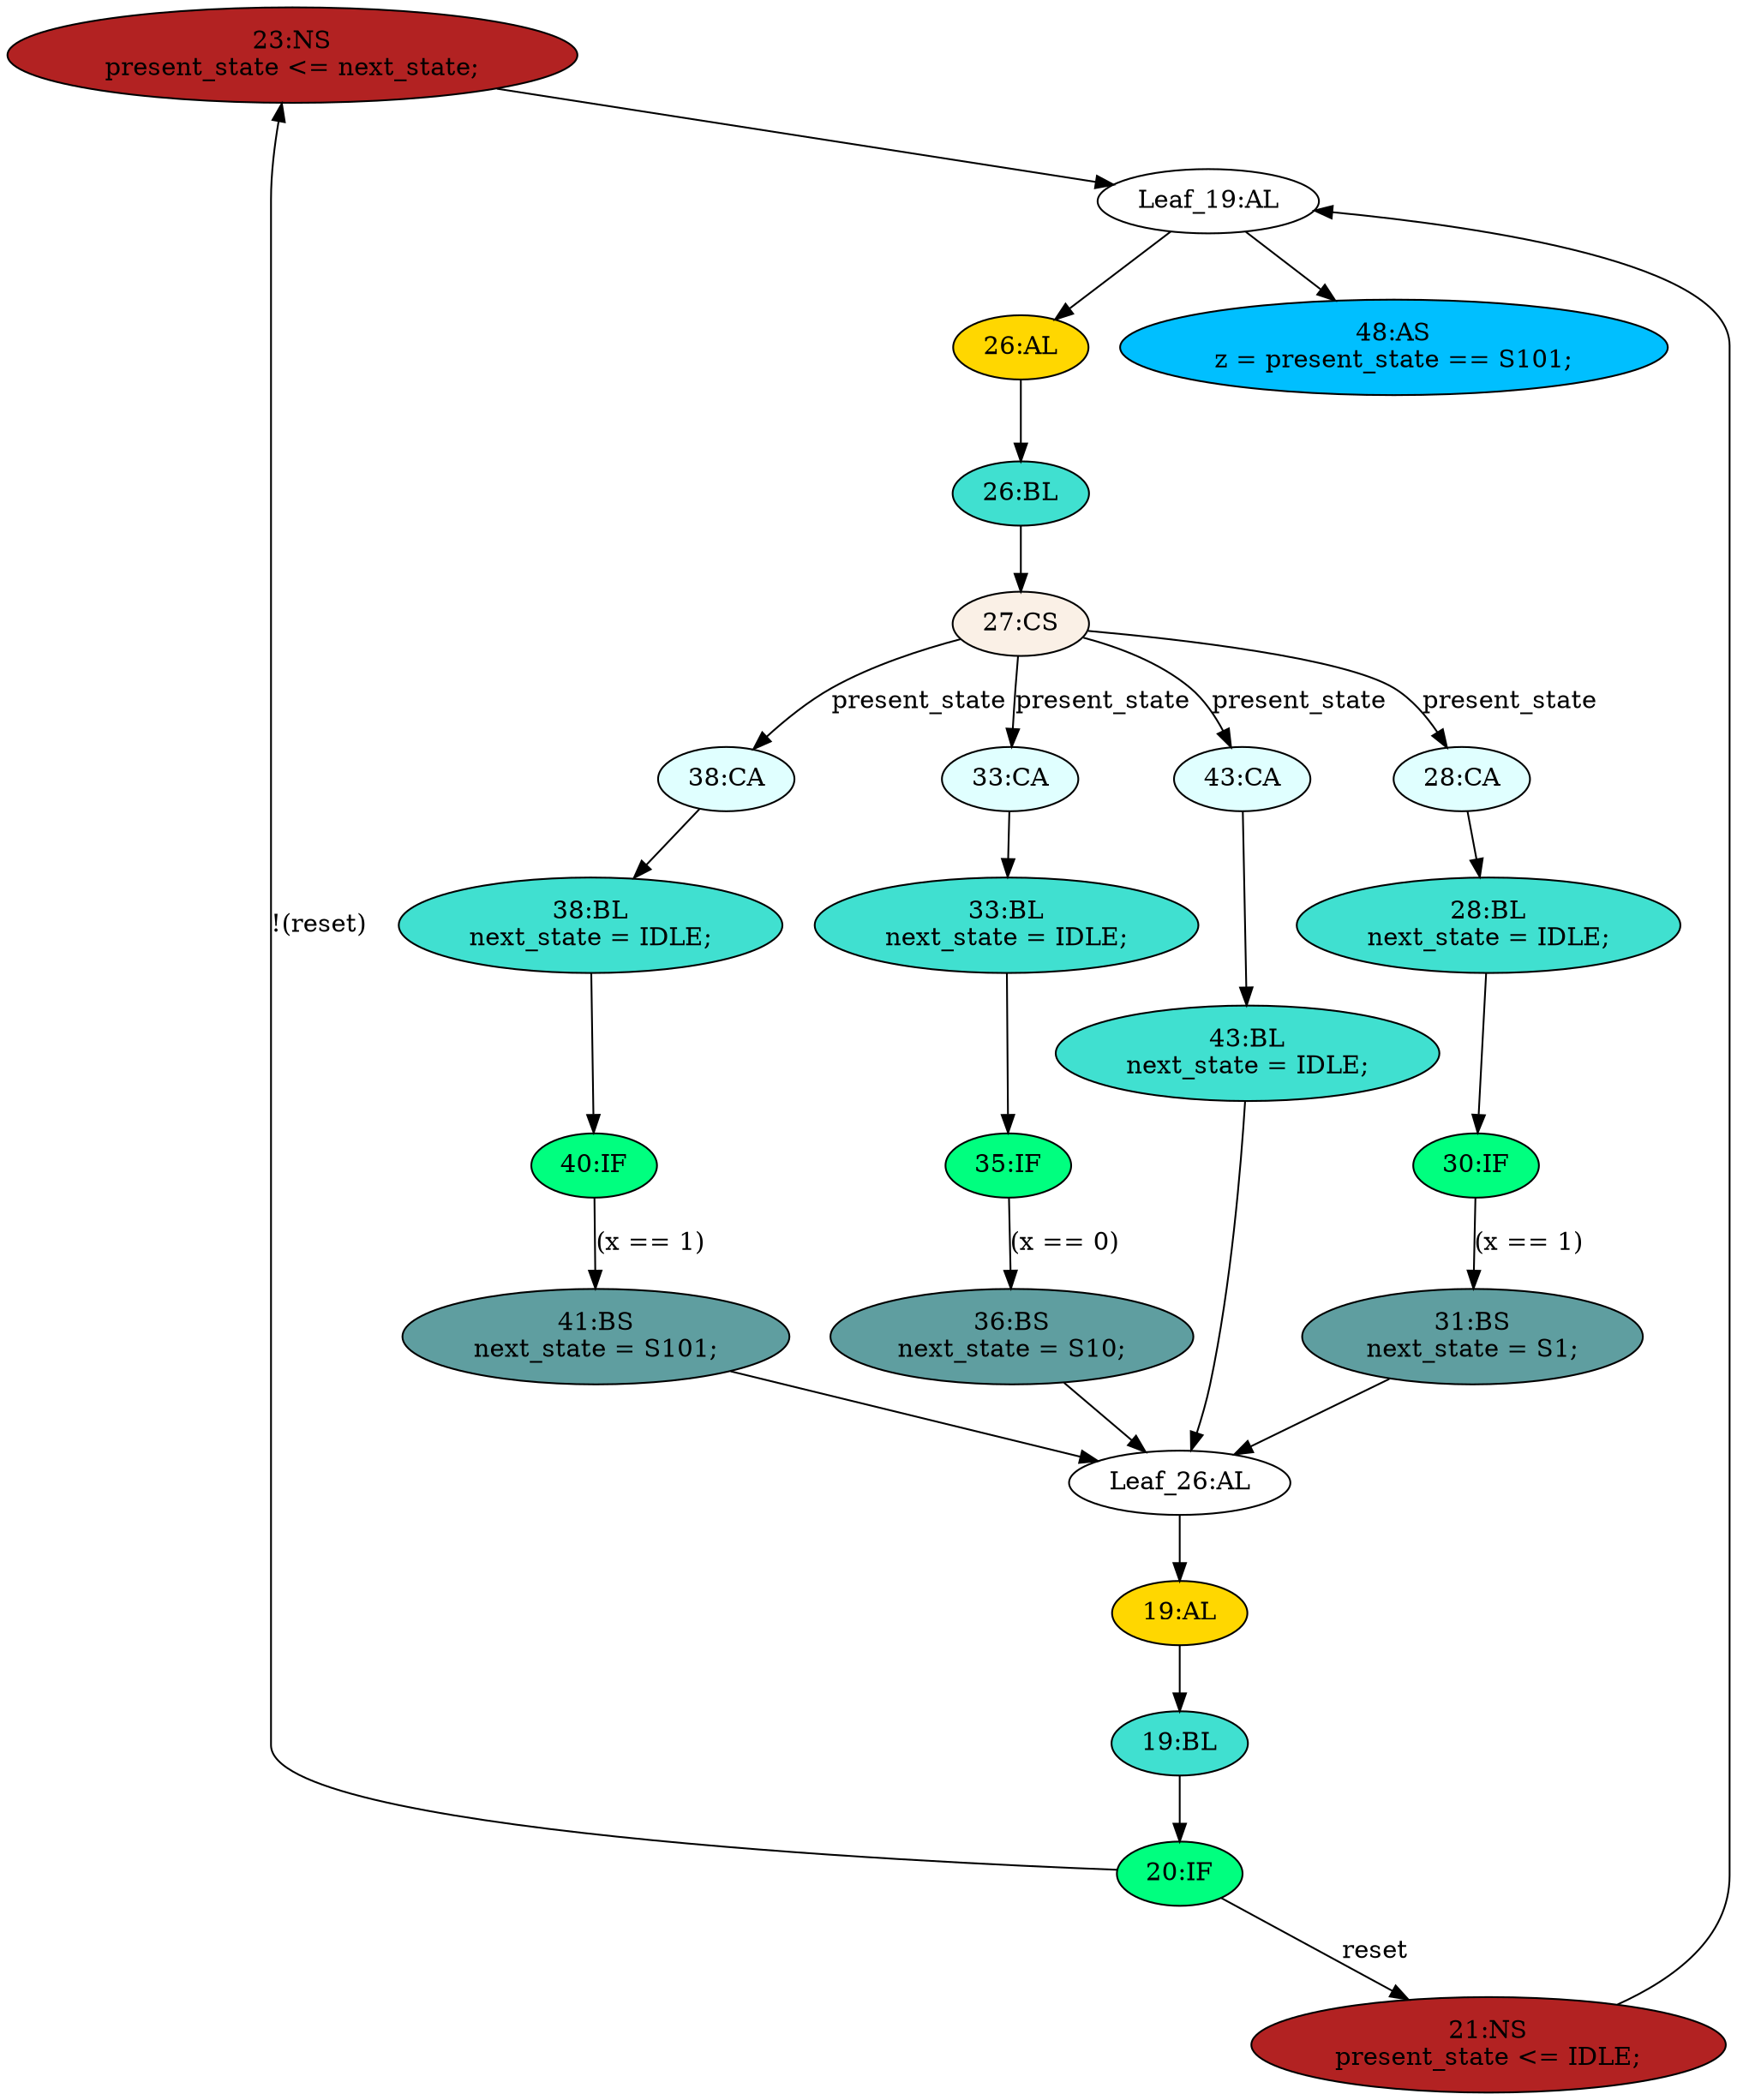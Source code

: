 strict digraph "compose( ,  )" {
	node [label="\N"];
	"23:NS"	[ast="<pyverilog.vparser.ast.NonblockingSubstitution object at 0x7fd1c52b1050>",
		fillcolor=firebrick,
		label="23:NS
present_state <= next_state;",
		statements="[<pyverilog.vparser.ast.NonblockingSubstitution object at 0x7fd1c52b1050>]",
		style=filled,
		typ=NonblockingSubstitution];
	"Leaf_19:AL"	[def_var="['present_state']",
		label="Leaf_19:AL"];
	"23:NS" -> "Leaf_19:AL"	[cond="[]",
		lineno=None];
	"27:CS"	[ast="<pyverilog.vparser.ast.CaseStatement object at 0x7fd1c4f18910>",
		fillcolor=linen,
		label="27:CS",
		statements="[]",
		style=filled,
		typ=CaseStatement];
	"38:CA"	[ast="<pyverilog.vparser.ast.Case object at 0x7fd1c4f18310>",
		fillcolor=lightcyan,
		label="38:CA",
		statements="[]",
		style=filled,
		typ=Case];
	"27:CS" -> "38:CA"	[cond="['present_state']",
		label=present_state,
		lineno=27];
	"33:CA"	[ast="<pyverilog.vparser.ast.Case object at 0x7fd1c53dee50>",
		fillcolor=lightcyan,
		label="33:CA",
		statements="[]",
		style=filled,
		typ=Case];
	"27:CS" -> "33:CA"	[cond="['present_state']",
		label=present_state,
		lineno=27];
	"43:CA"	[ast="<pyverilog.vparser.ast.Case object at 0x7fd1c4f18610>",
		fillcolor=lightcyan,
		label="43:CA",
		statements="[]",
		style=filled,
		typ=Case];
	"27:CS" -> "43:CA"	[cond="['present_state']",
		label=present_state,
		lineno=27];
	"28:CA"	[ast="<pyverilog.vparser.ast.Case object at 0x7fd1c52bdc50>",
		fillcolor=lightcyan,
		label="28:CA",
		statements="[]",
		style=filled,
		typ=Case];
	"27:CS" -> "28:CA"	[cond="['present_state']",
		label=present_state,
		lineno=27];
	"38:BL"	[ast="<pyverilog.vparser.ast.Block object at 0x7fd1c4f18a50>",
		fillcolor=turquoise,
		label="38:BL
next_state = IDLE;",
		statements="[<pyverilog.vparser.ast.BlockingSubstitution object at 0x7fd1c4f18810>]",
		style=filled,
		typ=Block];
	"40:IF"	[ast="<pyverilog.vparser.ast.IfStatement object at 0x7fd1c4f18890>",
		fillcolor=springgreen,
		label="40:IF",
		statements="[]",
		style=filled,
		typ=IfStatement];
	"38:BL" -> "40:IF"	[cond="[]",
		lineno=None];
	"35:IF"	[ast="<pyverilog.vparser.ast.IfStatement object at 0x7fd1c4f18b10>",
		fillcolor=springgreen,
		label="35:IF",
		statements="[]",
		style=filled,
		typ=IfStatement];
	"36:BS"	[ast="<pyverilog.vparser.ast.BlockingSubstitution object at 0x7fd1c4f18d10>",
		fillcolor=cadetblue,
		label="36:BS
next_state = S10;",
		statements="[<pyverilog.vparser.ast.BlockingSubstitution object at 0x7fd1c4f18d10>]",
		style=filled,
		typ=BlockingSubstitution];
	"35:IF" -> "36:BS"	[cond="['x']",
		label="(x == 0)",
		lineno=35];
	"31:BS"	[ast="<pyverilog.vparser.ast.BlockingSubstitution object at 0x7fd1c532ad90>",
		fillcolor=cadetblue,
		label="31:BS
next_state = S1;",
		statements="[<pyverilog.vparser.ast.BlockingSubstitution object at 0x7fd1c532ad90>]",
		style=filled,
		typ=BlockingSubstitution];
	"Leaf_26:AL"	[def_var="['next_state']",
		label="Leaf_26:AL"];
	"31:BS" -> "Leaf_26:AL"	[cond="[]",
		lineno=None];
	"33:BL"	[ast="<pyverilog.vparser.ast.Block object at 0x7fd1c532a310>",
		fillcolor=turquoise,
		label="33:BL
next_state = IDLE;",
		statements="[<pyverilog.vparser.ast.BlockingSubstitution object at 0x7fd1c532ae50>]",
		style=filled,
		typ=Block];
	"33:BL" -> "35:IF"	[cond="[]",
		lineno=None];
	"26:BL"	[ast="<pyverilog.vparser.ast.Block object at 0x7fd1c52a6650>",
		fillcolor=turquoise,
		label="26:BL",
		statements="[]",
		style=filled,
		typ=Block];
	"26:BL" -> "27:CS"	[cond="[]",
		lineno=None];
	"30:IF"	[ast="<pyverilog.vparser.ast.IfStatement object at 0x7fd1c56c1610>",
		fillcolor=springgreen,
		label="30:IF",
		statements="[]",
		style=filled,
		typ=IfStatement];
	"30:IF" -> "31:BS"	[cond="['x']",
		label="(x == 1)",
		lineno=30];
	"20:IF"	[ast="<pyverilog.vparser.ast.IfStatement object at 0x7fd1c52b1450>",
		fillcolor=springgreen,
		label="20:IF",
		statements="[]",
		style=filled,
		typ=IfStatement];
	"20:IF" -> "23:NS"	[cond="['reset']",
		label="!(reset)",
		lineno=20];
	"21:NS"	[ast="<pyverilog.vparser.ast.NonblockingSubstitution object at 0x7fd1c524e4d0>",
		fillcolor=firebrick,
		label="21:NS
present_state <= IDLE;",
		statements="[<pyverilog.vparser.ast.NonblockingSubstitution object at 0x7fd1c524e4d0>]",
		style=filled,
		typ=NonblockingSubstitution];
	"20:IF" -> "21:NS"	[cond="['reset']",
		label=reset,
		lineno=20];
	"48:AS"	[ast="<pyverilog.vparser.ast.Assign object at 0x7fd1c4f18710>",
		def_var="['z']",
		fillcolor=deepskyblue,
		label="48:AS
z = present_state == S101;",
		statements="[]",
		style=filled,
		typ=Assign,
		use_var="['present_state']"];
	"Leaf_19:AL" -> "48:AS";
	"26:AL"	[ast="<pyverilog.vparser.ast.Always object at 0x7fd1c52bd6d0>",
		clk_sens=False,
		fillcolor=gold,
		label="26:AL",
		sens="[]",
		statements="[]",
		style=filled,
		typ=Always,
		use_var="['x', 'present_state']"];
	"Leaf_19:AL" -> "26:AL";
	"43:BL"	[ast="<pyverilog.vparser.ast.Block object at 0x7fd1c4f18a90>",
		fillcolor=turquoise,
		label="43:BL
next_state = IDLE;",
		statements="[<pyverilog.vparser.ast.BlockingSubstitution object at 0x7fd1c4f18ad0>]",
		style=filled,
		typ=Block];
	"43:BL" -> "Leaf_26:AL"	[cond="[]",
		lineno=None];
	"28:BL"	[ast="<pyverilog.vparser.ast.Block object at 0x7fd1c52a6090>",
		fillcolor=turquoise,
		label="28:BL
next_state = IDLE;",
		statements="[<pyverilog.vparser.ast.BlockingSubstitution object at 0x7fd1c52a6d10>]",
		style=filled,
		typ=Block];
	"28:BL" -> "30:IF"	[cond="[]",
		lineno=None];
	"41:BS"	[ast="<pyverilog.vparser.ast.BlockingSubstitution object at 0x7fd1c4f18fd0>",
		fillcolor=cadetblue,
		label="41:BS
next_state = S101;",
		statements="[<pyverilog.vparser.ast.BlockingSubstitution object at 0x7fd1c4f18fd0>]",
		style=filled,
		typ=BlockingSubstitution];
	"41:BS" -> "Leaf_26:AL"	[cond="[]",
		lineno=None];
	"19:BL"	[ast="<pyverilog.vparser.ast.Block object at 0x7fd1c52a3ed0>",
		fillcolor=turquoise,
		label="19:BL",
		statements="[]",
		style=filled,
		typ=Block];
	"19:BL" -> "20:IF"	[cond="[]",
		lineno=None];
	"40:IF" -> "41:BS"	[cond="['x']",
		label="(x == 1)",
		lineno=40];
	"38:CA" -> "38:BL"	[cond="[]",
		lineno=None];
	"36:BS" -> "Leaf_26:AL"	[cond="[]",
		lineno=None];
	"26:AL" -> "26:BL"	[cond="[]",
		lineno=None];
	"19:AL"	[ast="<pyverilog.vparser.ast.Always object at 0x7fd1c52a3210>",
		clk_sens=True,
		fillcolor=gold,
		label="19:AL",
		sens="['clk', 'reset']",
		statements="[]",
		style=filled,
		typ=Always,
		use_var="['reset', 'next_state']"];
	"Leaf_26:AL" -> "19:AL";
	"33:CA" -> "33:BL"	[cond="[]",
		lineno=None];
	"19:AL" -> "19:BL"	[cond="[]",
		lineno=None];
	"43:CA" -> "43:BL"	[cond="[]",
		lineno=None];
	"28:CA" -> "28:BL"	[cond="[]",
		lineno=None];
	"21:NS" -> "Leaf_19:AL"	[cond="[]",
		lineno=None];
}
